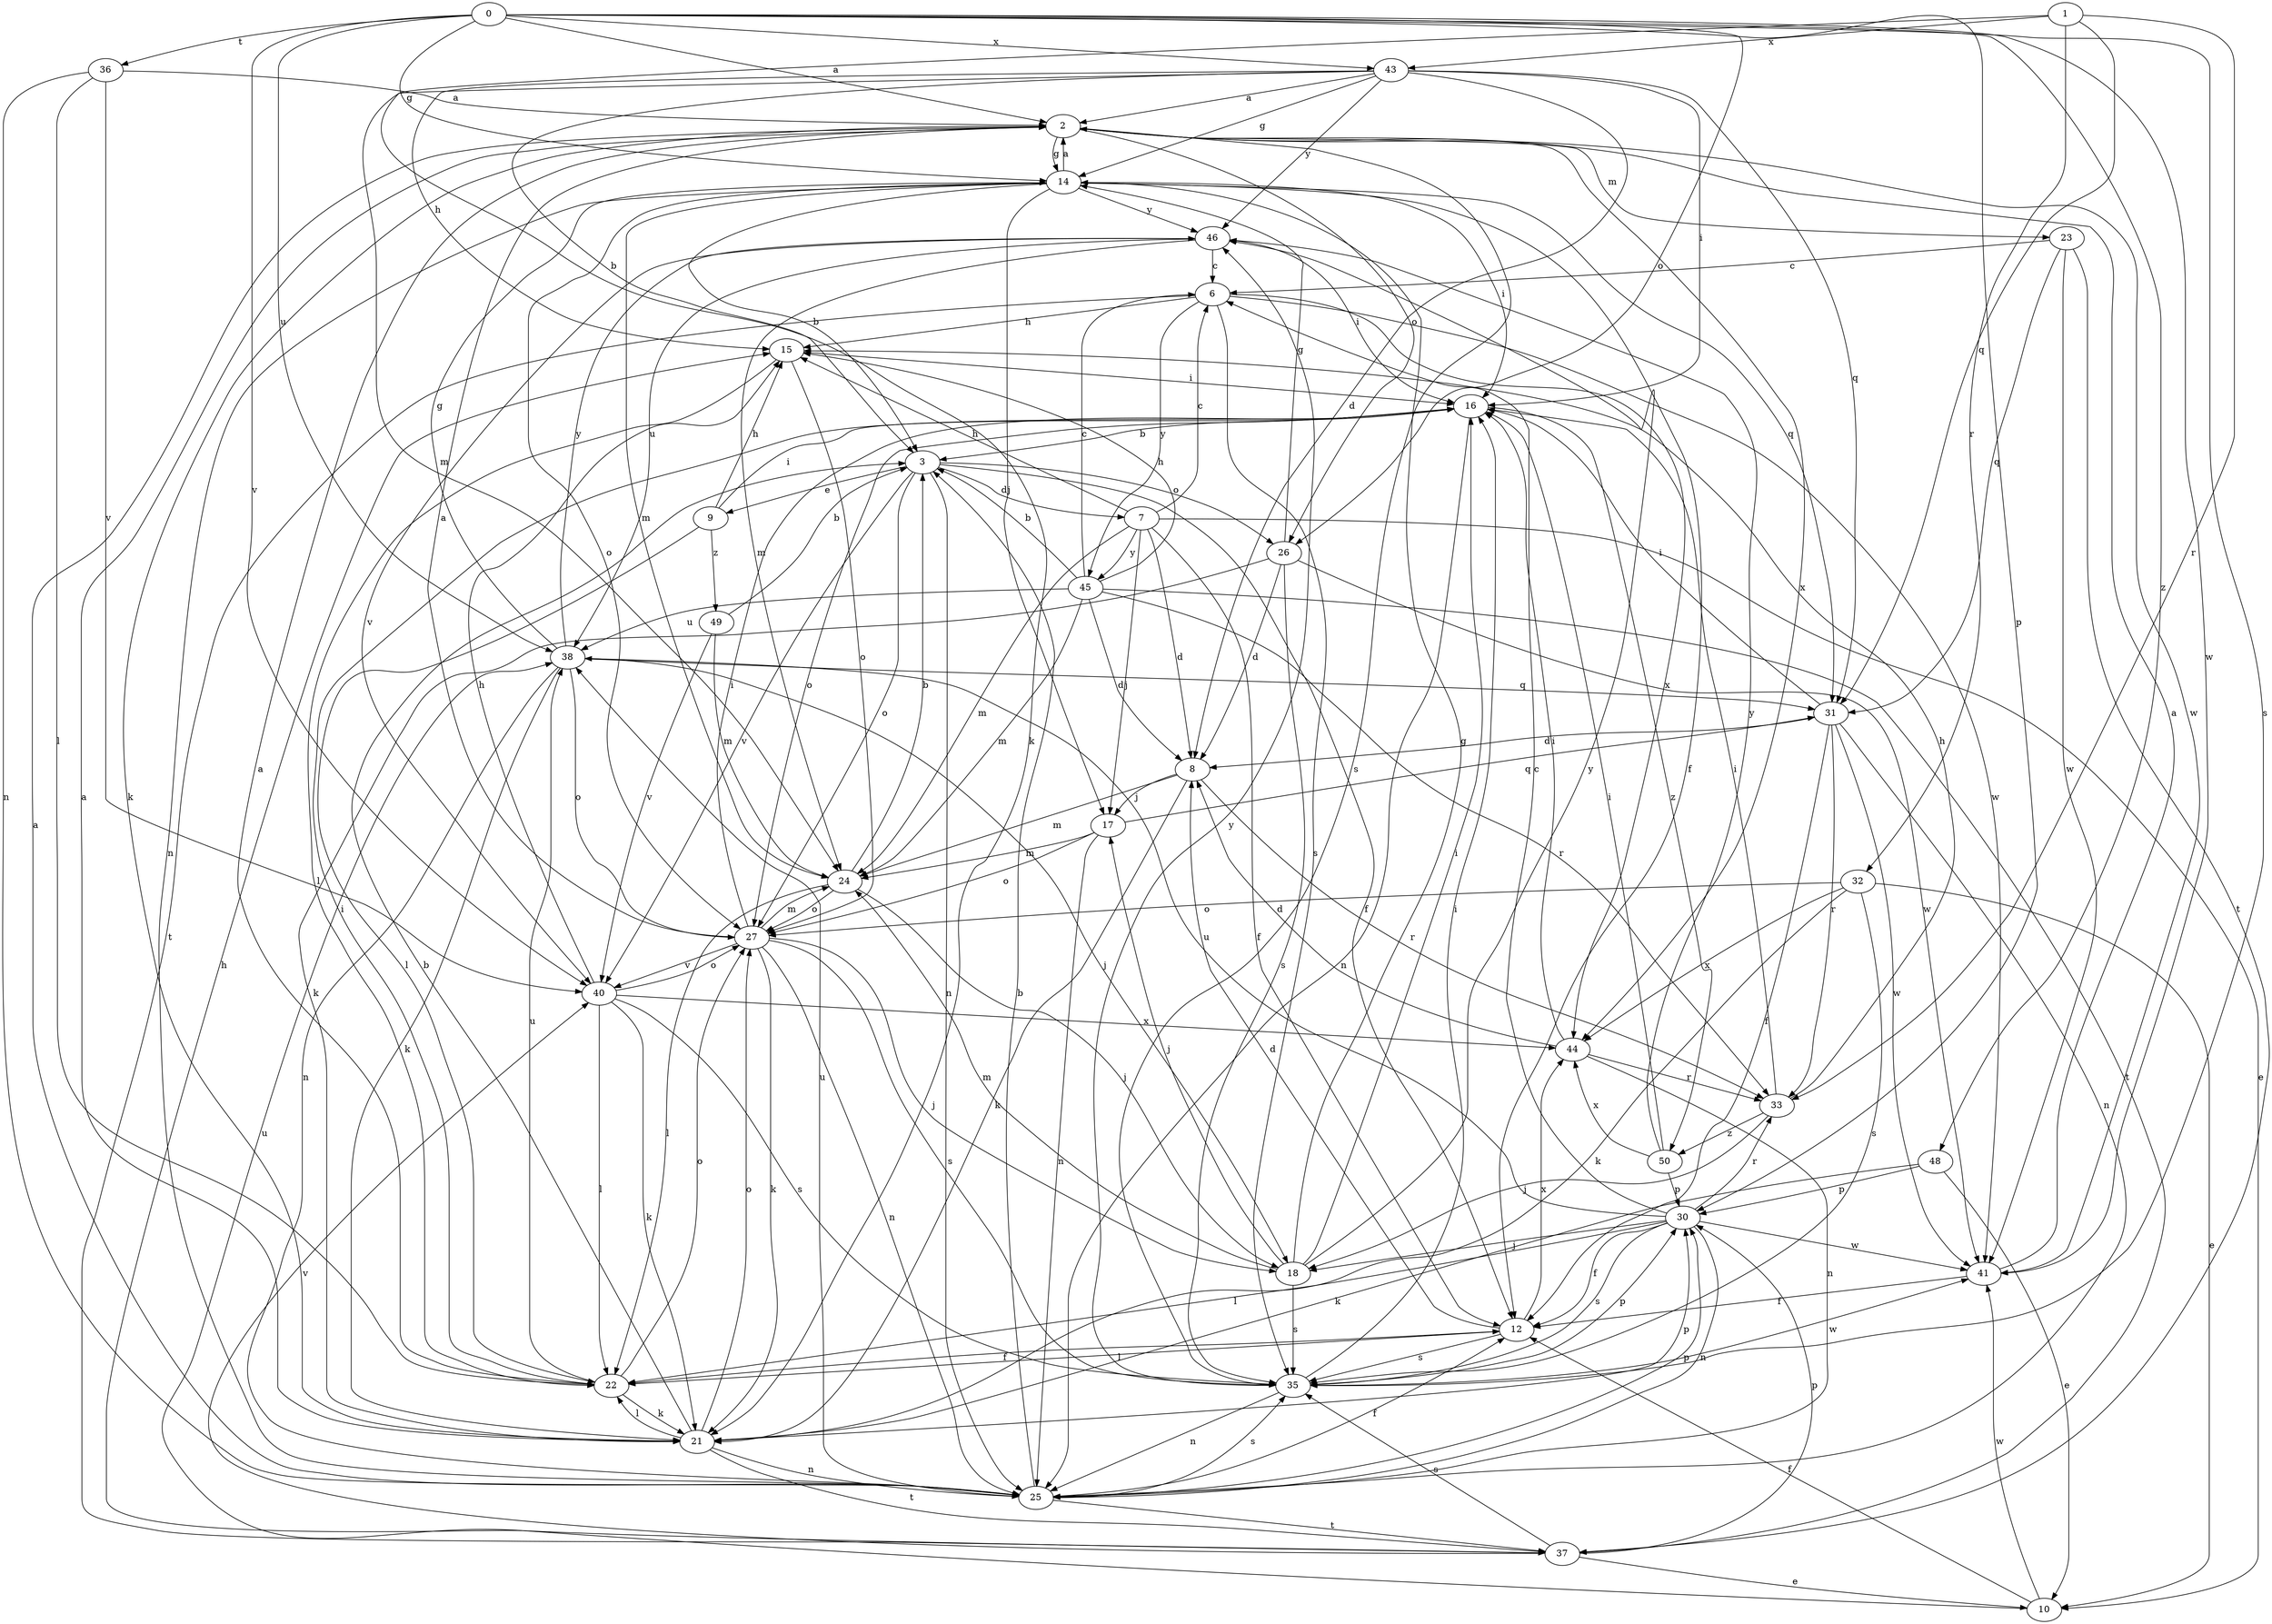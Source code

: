 strict digraph  {
0;
1;
2;
3;
6;
7;
8;
9;
10;
12;
14;
15;
16;
17;
18;
21;
22;
23;
24;
25;
26;
27;
30;
31;
32;
33;
35;
36;
37;
38;
40;
41;
43;
44;
45;
46;
48;
49;
50;
0 -> 2  [label=a];
0 -> 14  [label=g];
0 -> 26  [label=o];
0 -> 30  [label=p];
0 -> 35  [label=s];
0 -> 36  [label=t];
0 -> 38  [label=u];
0 -> 40  [label=v];
0 -> 41  [label=w];
0 -> 43  [label=x];
0 -> 48  [label=z];
1 -> 21  [label=k];
1 -> 31  [label=q];
1 -> 32  [label=r];
1 -> 33  [label=r];
1 -> 43  [label=x];
2 -> 14  [label=g];
2 -> 21  [label=k];
2 -> 23  [label=m];
2 -> 26  [label=o];
2 -> 35  [label=s];
2 -> 41  [label=w];
2 -> 44  [label=x];
3 -> 7  [label=d];
3 -> 9  [label=e];
3 -> 12  [label=f];
3 -> 25  [label=n];
3 -> 26  [label=o];
3 -> 27  [label=o];
3 -> 40  [label=v];
6 -> 15  [label=h];
6 -> 35  [label=s];
6 -> 37  [label=t];
6 -> 41  [label=w];
6 -> 44  [label=x];
6 -> 45  [label=y];
7 -> 6  [label=c];
7 -> 8  [label=d];
7 -> 10  [label=e];
7 -> 12  [label=f];
7 -> 15  [label=h];
7 -> 17  [label=j];
7 -> 24  [label=m];
7 -> 45  [label=y];
8 -> 17  [label=j];
8 -> 21  [label=k];
8 -> 24  [label=m];
8 -> 33  [label=r];
9 -> 15  [label=h];
9 -> 16  [label=i];
9 -> 22  [label=l];
9 -> 49  [label=z];
10 -> 12  [label=f];
10 -> 38  [label=u];
10 -> 41  [label=w];
12 -> 8  [label=d];
12 -> 22  [label=l];
12 -> 35  [label=s];
12 -> 44  [label=x];
14 -> 2  [label=a];
14 -> 3  [label=b];
14 -> 12  [label=f];
14 -> 16  [label=i];
14 -> 17  [label=j];
14 -> 24  [label=m];
14 -> 25  [label=n];
14 -> 27  [label=o];
14 -> 31  [label=q];
14 -> 46  [label=y];
15 -> 16  [label=i];
15 -> 22  [label=l];
15 -> 27  [label=o];
16 -> 3  [label=b];
16 -> 25  [label=n];
16 -> 27  [label=o];
16 -> 50  [label=z];
17 -> 24  [label=m];
17 -> 25  [label=n];
17 -> 27  [label=o];
17 -> 31  [label=q];
18 -> 14  [label=g];
18 -> 16  [label=i];
18 -> 17  [label=j];
18 -> 24  [label=m];
18 -> 35  [label=s];
18 -> 46  [label=y];
21 -> 2  [label=a];
21 -> 3  [label=b];
21 -> 22  [label=l];
21 -> 25  [label=n];
21 -> 27  [label=o];
21 -> 30  [label=p];
21 -> 37  [label=t];
22 -> 2  [label=a];
22 -> 12  [label=f];
22 -> 16  [label=i];
22 -> 21  [label=k];
22 -> 27  [label=o];
22 -> 38  [label=u];
23 -> 6  [label=c];
23 -> 31  [label=q];
23 -> 37  [label=t];
23 -> 41  [label=w];
24 -> 3  [label=b];
24 -> 18  [label=j];
24 -> 22  [label=l];
24 -> 27  [label=o];
25 -> 2  [label=a];
25 -> 3  [label=b];
25 -> 12  [label=f];
25 -> 30  [label=p];
25 -> 35  [label=s];
25 -> 37  [label=t];
25 -> 38  [label=u];
26 -> 8  [label=d];
26 -> 14  [label=g];
26 -> 21  [label=k];
26 -> 35  [label=s];
26 -> 41  [label=w];
27 -> 2  [label=a];
27 -> 16  [label=i];
27 -> 18  [label=j];
27 -> 21  [label=k];
27 -> 24  [label=m];
27 -> 25  [label=n];
27 -> 35  [label=s];
27 -> 40  [label=v];
30 -> 6  [label=c];
30 -> 12  [label=f];
30 -> 18  [label=j];
30 -> 22  [label=l];
30 -> 25  [label=n];
30 -> 33  [label=r];
30 -> 35  [label=s];
30 -> 38  [label=u];
30 -> 41  [label=w];
31 -> 8  [label=d];
31 -> 12  [label=f];
31 -> 16  [label=i];
31 -> 25  [label=n];
31 -> 33  [label=r];
31 -> 41  [label=w];
32 -> 10  [label=e];
32 -> 21  [label=k];
32 -> 27  [label=o];
32 -> 35  [label=s];
32 -> 44  [label=x];
33 -> 15  [label=h];
33 -> 16  [label=i];
33 -> 18  [label=j];
33 -> 50  [label=z];
35 -> 16  [label=i];
35 -> 25  [label=n];
35 -> 30  [label=p];
35 -> 41  [label=w];
35 -> 46  [label=y];
36 -> 2  [label=a];
36 -> 22  [label=l];
36 -> 25  [label=n];
36 -> 40  [label=v];
37 -> 10  [label=e];
37 -> 15  [label=h];
37 -> 30  [label=p];
37 -> 35  [label=s];
37 -> 40  [label=v];
38 -> 14  [label=g];
38 -> 18  [label=j];
38 -> 21  [label=k];
38 -> 25  [label=n];
38 -> 27  [label=o];
38 -> 31  [label=q];
38 -> 46  [label=y];
40 -> 15  [label=h];
40 -> 21  [label=k];
40 -> 22  [label=l];
40 -> 27  [label=o];
40 -> 35  [label=s];
40 -> 44  [label=x];
41 -> 2  [label=a];
41 -> 12  [label=f];
43 -> 2  [label=a];
43 -> 3  [label=b];
43 -> 8  [label=d];
43 -> 14  [label=g];
43 -> 15  [label=h];
43 -> 16  [label=i];
43 -> 24  [label=m];
43 -> 31  [label=q];
43 -> 46  [label=y];
44 -> 8  [label=d];
44 -> 16  [label=i];
44 -> 25  [label=n];
44 -> 33  [label=r];
45 -> 3  [label=b];
45 -> 6  [label=c];
45 -> 8  [label=d];
45 -> 15  [label=h];
45 -> 24  [label=m];
45 -> 33  [label=r];
45 -> 37  [label=t];
45 -> 38  [label=u];
46 -> 6  [label=c];
46 -> 16  [label=i];
46 -> 24  [label=m];
46 -> 38  [label=u];
46 -> 40  [label=v];
48 -> 10  [label=e];
48 -> 21  [label=k];
48 -> 30  [label=p];
49 -> 3  [label=b];
49 -> 24  [label=m];
49 -> 40  [label=v];
50 -> 16  [label=i];
50 -> 30  [label=p];
50 -> 44  [label=x];
50 -> 46  [label=y];
}
